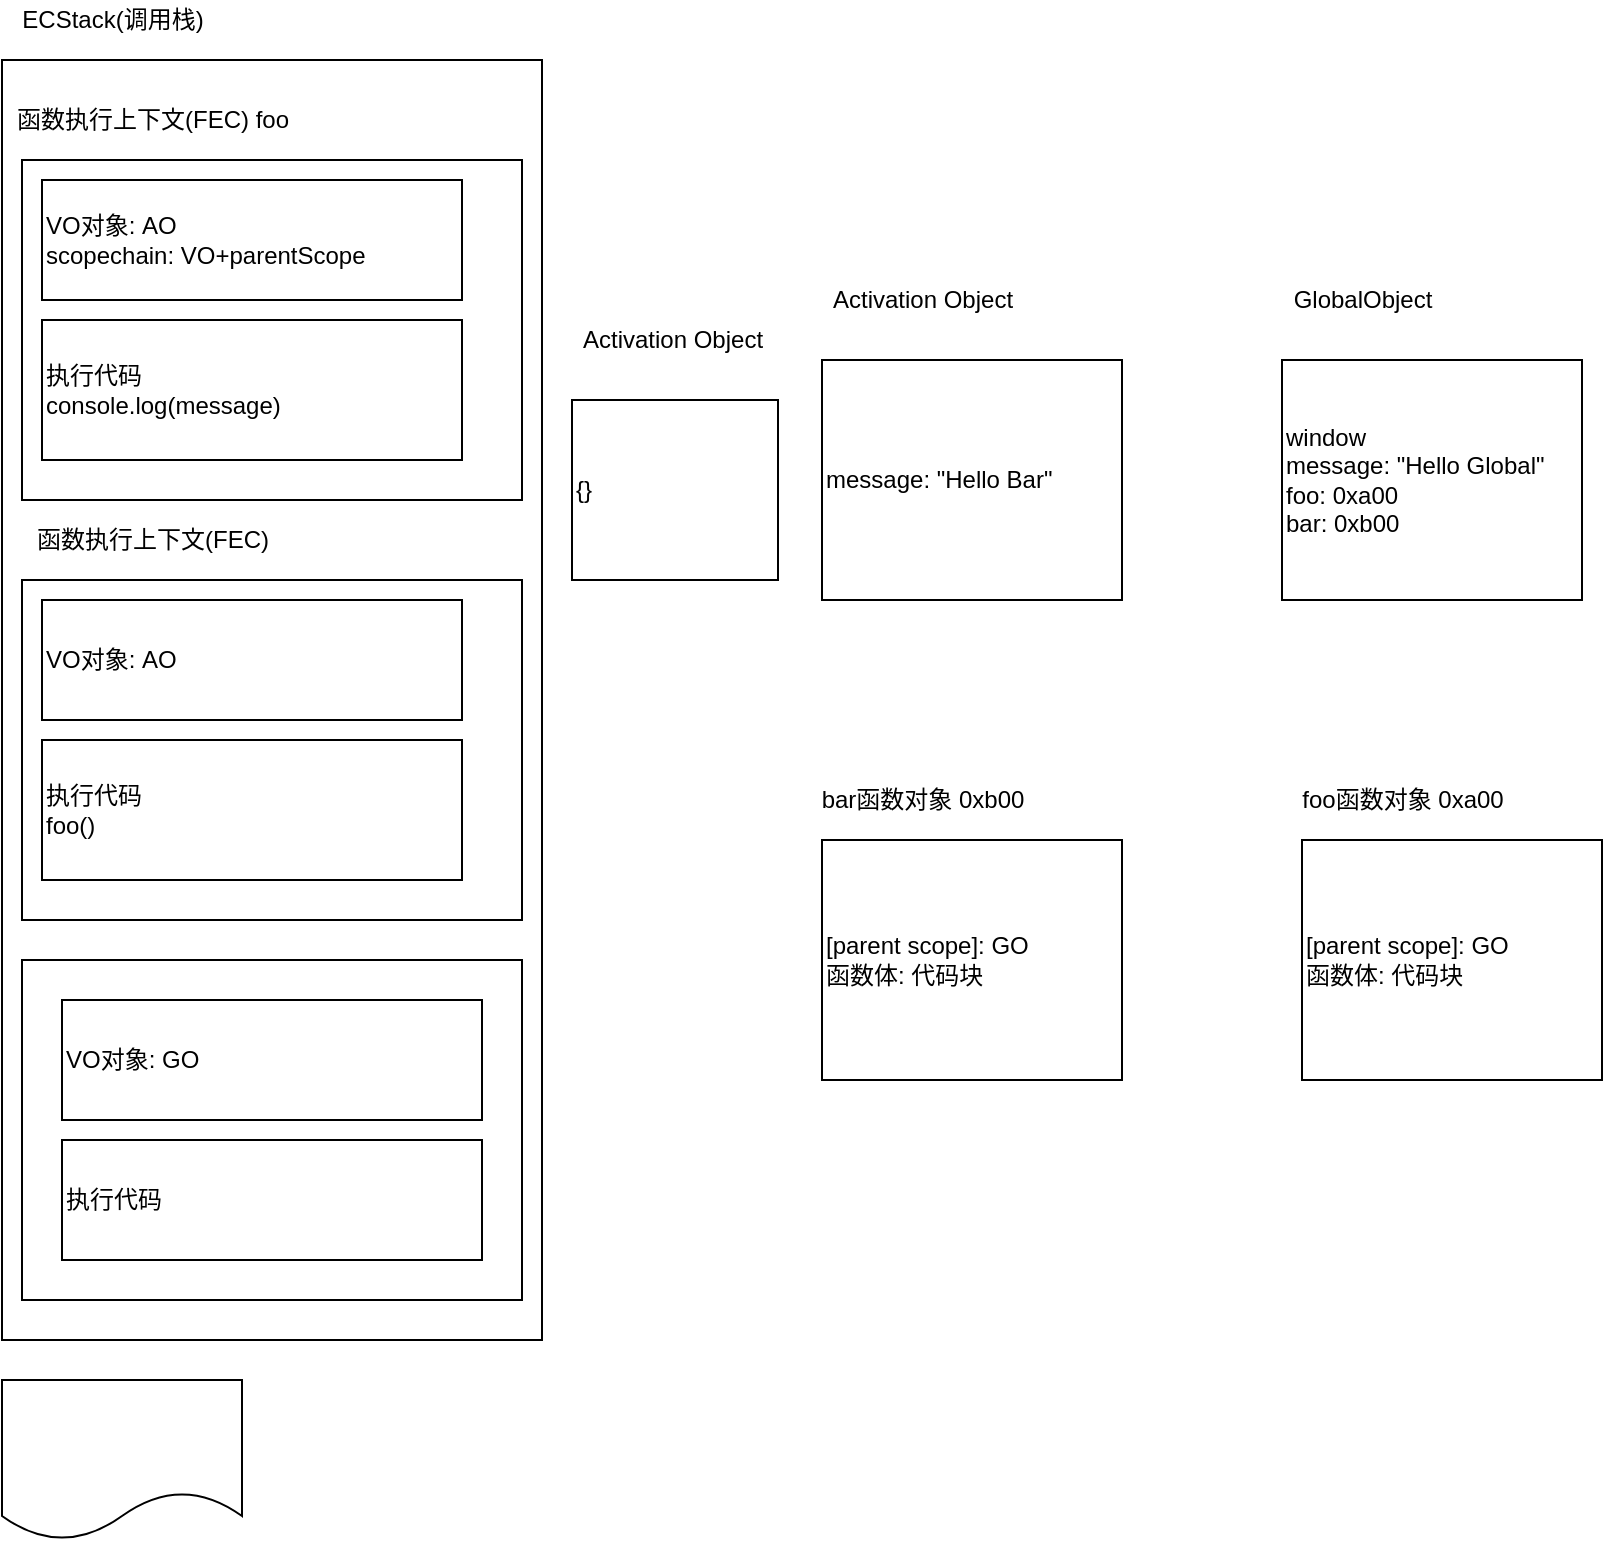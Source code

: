 <mxfile version="12.2.4" pages="1"><diagram id="h1UYcD7knvbwRo3siLt6" name="Page-1"><mxGraphModel dx="944" dy="2811" grid="1" gridSize="10" guides="1" tooltips="1" connect="1" arrows="1" fold="1" page="1" pageScale="1" pageWidth="1654" pageHeight="2336" math="0" shadow="0"><root><mxCell id="0"/><mxCell id="1" parent="0"/><mxCell id="2" value="" style="rounded=0;whiteSpace=wrap;html=1;" parent="1" vertex="1"><mxGeometry x="410" y="-40" width="270" height="640" as="geometry"/></mxCell><mxCell id="3" value="ECStack(调用栈)" style="text;html=1;align=center;verticalAlign=middle;resizable=0;points=[];autosize=1;strokeColor=none;" parent="1" vertex="1"><mxGeometry x="410" y="-70" width="110" height="20" as="geometry"/></mxCell><mxCell id="4" value="window&lt;br&gt;message: &quot;Hello Global&quot;&lt;br&gt;foo: 0xa00&lt;br&gt;bar: 0xb00" style="rounded=0;whiteSpace=wrap;html=1;align=left;" parent="1" vertex="1"><mxGeometry x="1050" y="110" width="150" height="120" as="geometry"/></mxCell><mxCell id="5" value="GlobalObject" style="text;html=1;align=center;verticalAlign=middle;resizable=0;points=[];autosize=1;strokeColor=none;" parent="1" vertex="1"><mxGeometry x="1050" y="70" width="80" height="20" as="geometry"/></mxCell><mxCell id="6" value="[parent scope]: GO&lt;br&gt;函数体: 代码块" style="rounded=0;whiteSpace=wrap;html=1;align=left;" parent="1" vertex="1"><mxGeometry x="1060" y="350" width="150" height="120" as="geometry"/></mxCell><mxCell id="7" value="foo函数对象 0xa00" style="text;html=1;align=center;verticalAlign=middle;resizable=0;points=[];autosize=1;strokeColor=none;" parent="1" vertex="1"><mxGeometry x="1050" y="320" width="120" height="20" as="geometry"/></mxCell><mxCell id="8" value="[parent scope]: GO&lt;br&gt;函数体: 代码块" style="rounded=0;whiteSpace=wrap;html=1;align=left;" parent="1" vertex="1"><mxGeometry x="820" y="350" width="150" height="120" as="geometry"/></mxCell><mxCell id="9" value="bar函数对象 0xb00" style="text;html=1;align=center;verticalAlign=middle;resizable=0;points=[];autosize=1;strokeColor=none;" parent="1" vertex="1"><mxGeometry x="810" y="320" width="120" height="20" as="geometry"/></mxCell><mxCell id="10" value="" style="rounded=0;whiteSpace=wrap;html=1;align=left;" parent="1" vertex="1"><mxGeometry x="420" y="410" width="250" height="170" as="geometry"/></mxCell><mxCell id="11" value="VO对象: GO" style="rounded=0;whiteSpace=wrap;html=1;align=left;" parent="1" vertex="1"><mxGeometry x="440" y="430" width="210" height="60" as="geometry"/></mxCell><mxCell id="12" value="执行代码" style="rounded=0;whiteSpace=wrap;html=1;align=left;" parent="1" vertex="1"><mxGeometry x="440" y="500" width="210" height="60" as="geometry"/></mxCell><mxCell id="13" value="" style="rounded=0;whiteSpace=wrap;html=1;align=left;" parent="1" vertex="1"><mxGeometry x="420" y="220" width="250" height="170" as="geometry"/></mxCell><mxCell id="14" value="函数执行上下文(FEC)" style="text;html=1;align=center;verticalAlign=middle;resizable=0;points=[];autosize=1;strokeColor=none;" parent="1" vertex="1"><mxGeometry x="420" y="190" width="130" height="20" as="geometry"/></mxCell><mxCell id="15" value="VO对象: AO" style="rounded=0;whiteSpace=wrap;html=1;align=left;" parent="1" vertex="1"><mxGeometry x="430" y="230" width="210" height="60" as="geometry"/></mxCell><mxCell id="16" value="message: &quot;Hello Bar&quot;" style="rounded=0;whiteSpace=wrap;html=1;align=left;" parent="1" vertex="1"><mxGeometry x="820" y="110" width="150" height="120" as="geometry"/></mxCell><mxCell id="17" value="Activation Object" style="text;html=1;align=center;verticalAlign=middle;resizable=0;points=[];autosize=1;strokeColor=none;" parent="1" vertex="1"><mxGeometry x="815" y="70" width="110" height="20" as="geometry"/></mxCell><mxCell id="18" value="执行代码&lt;br&gt;foo()" style="rounded=0;whiteSpace=wrap;html=1;align=left;" parent="1" vertex="1"><mxGeometry x="430" y="300" width="210" height="70" as="geometry"/></mxCell><mxCell id="23" value="" style="rounded=0;whiteSpace=wrap;html=1;align=left;" parent="1" vertex="1"><mxGeometry x="420" y="10" width="250" height="170" as="geometry"/></mxCell><mxCell id="24" value="函数执行上下文(FEC) foo" style="text;html=1;align=center;verticalAlign=middle;resizable=0;points=[];autosize=1;strokeColor=none;" parent="1" vertex="1"><mxGeometry x="410" y="-20" width="150" height="20" as="geometry"/></mxCell><mxCell id="25" value="VO对象: AO&lt;br&gt;scopechain: VO+parentScope" style="rounded=0;whiteSpace=wrap;html=1;align=left;" parent="1" vertex="1"><mxGeometry x="430" y="20" width="210" height="60" as="geometry"/></mxCell><mxCell id="26" value="执行代码&lt;br&gt;console.log(message)" style="rounded=0;whiteSpace=wrap;html=1;align=left;" parent="1" vertex="1"><mxGeometry x="430" y="90" width="210" height="70" as="geometry"/></mxCell><mxCell id="31" value="{}" style="rounded=0;whiteSpace=wrap;html=1;align=left;" parent="1" vertex="1"><mxGeometry x="695" y="130" width="103" height="90" as="geometry"/></mxCell><mxCell id="32" value="Activation Object" style="text;html=1;align=center;verticalAlign=middle;resizable=0;points=[];autosize=1;strokeColor=none;" parent="1" vertex="1"><mxGeometry x="690" y="90" width="110" height="20" as="geometry"/></mxCell><mxCell id="33" value="" style="shape=document;whiteSpace=wrap;html=1;boundedLbl=1;" parent="1" vertex="1"><mxGeometry x="410" y="620" width="120" height="80" as="geometry"/></mxCell></root></mxGraphModel></diagram></mxfile>